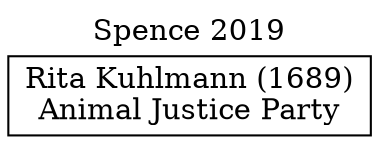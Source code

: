 // House preference flow
digraph "Rita Kuhlmann (1689)_Spence_2019" {
	graph [label="Spence 2019" labelloc=t mclimit=10]
	node [shape=box]
	"Rita Kuhlmann (1689)" [label="Rita Kuhlmann (1689)
Animal Justice Party"]
}
